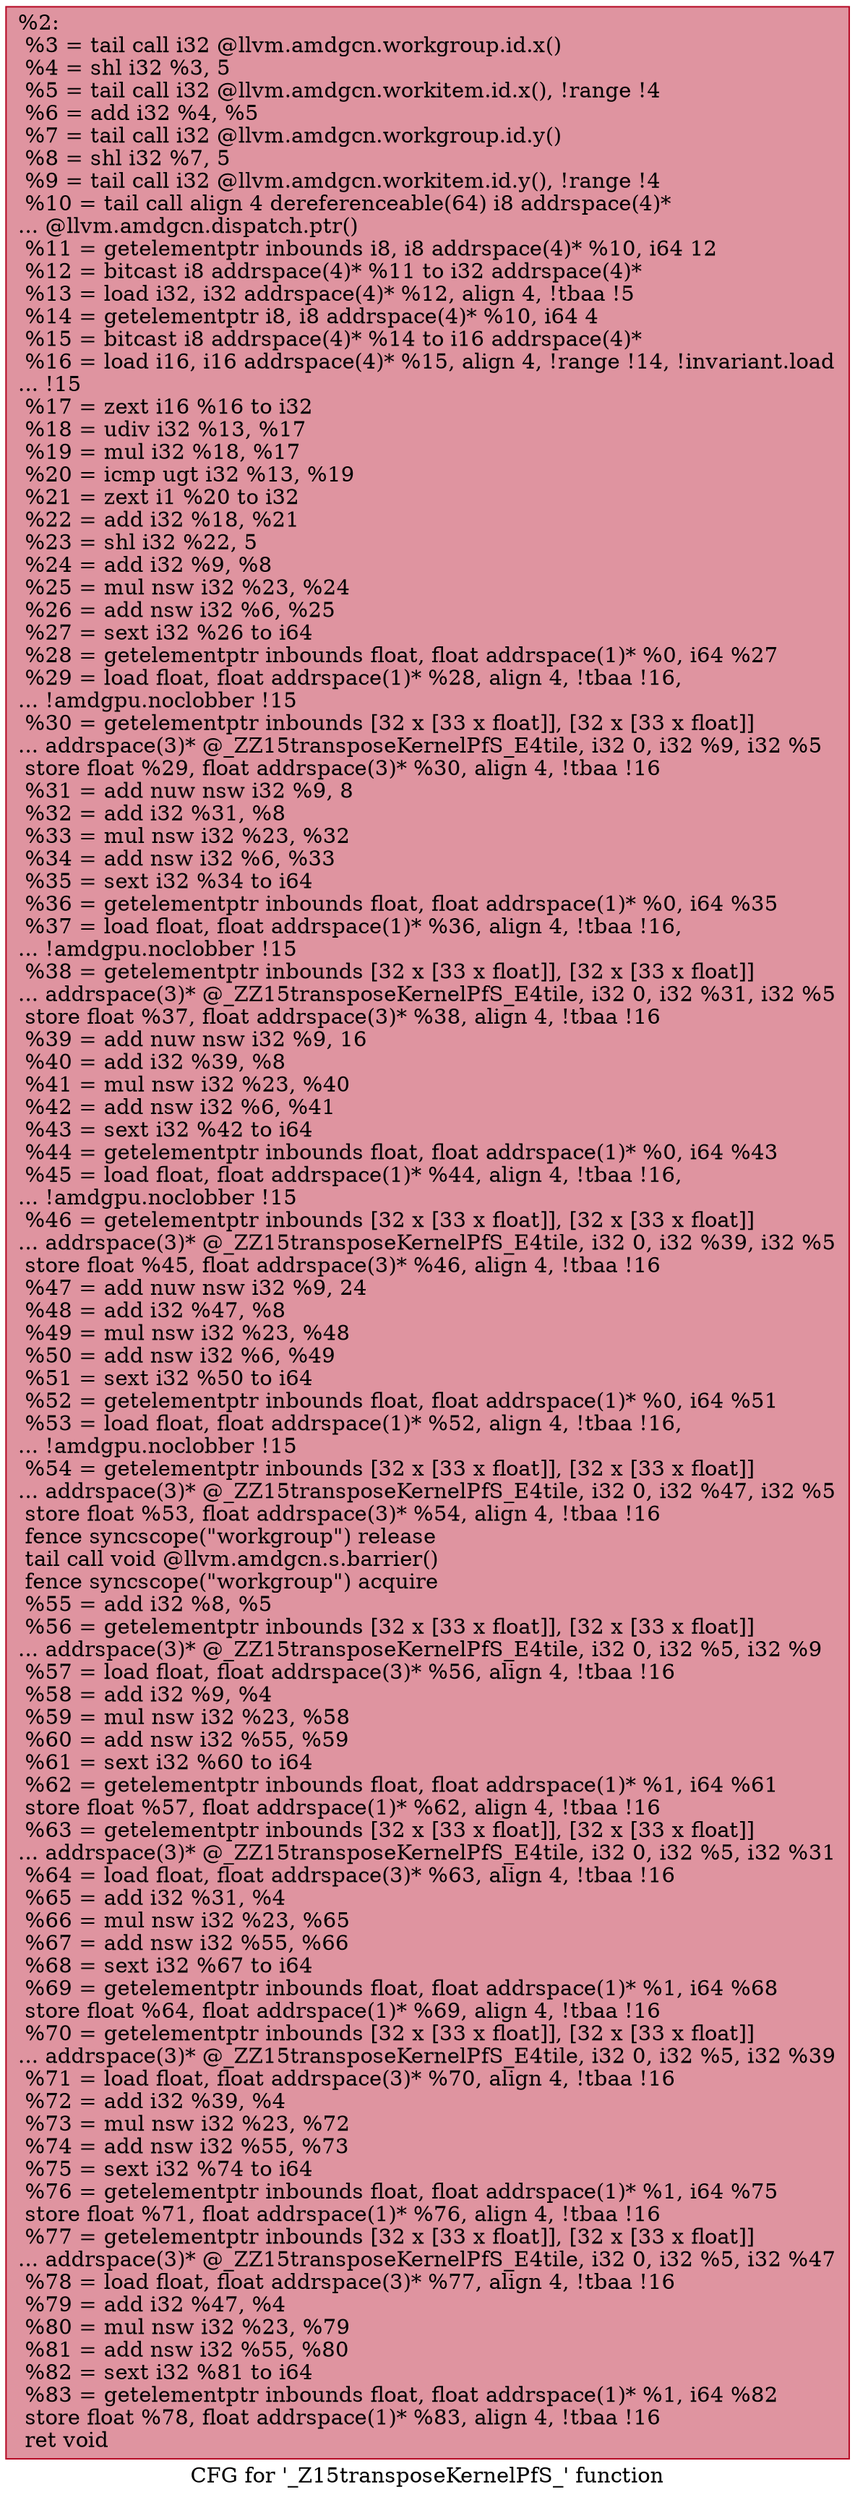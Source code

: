 digraph "CFG for '_Z15transposeKernelPfS_' function" {
	label="CFG for '_Z15transposeKernelPfS_' function";

	Node0x5de0d90 [shape=record,color="#b70d28ff", style=filled, fillcolor="#b70d2870",label="{%2:\l  %3 = tail call i32 @llvm.amdgcn.workgroup.id.x()\l  %4 = shl i32 %3, 5\l  %5 = tail call i32 @llvm.amdgcn.workitem.id.x(), !range !4\l  %6 = add i32 %4, %5\l  %7 = tail call i32 @llvm.amdgcn.workgroup.id.y()\l  %8 = shl i32 %7, 5\l  %9 = tail call i32 @llvm.amdgcn.workitem.id.y(), !range !4\l  %10 = tail call align 4 dereferenceable(64) i8 addrspace(4)*\l... @llvm.amdgcn.dispatch.ptr()\l  %11 = getelementptr inbounds i8, i8 addrspace(4)* %10, i64 12\l  %12 = bitcast i8 addrspace(4)* %11 to i32 addrspace(4)*\l  %13 = load i32, i32 addrspace(4)* %12, align 4, !tbaa !5\l  %14 = getelementptr i8, i8 addrspace(4)* %10, i64 4\l  %15 = bitcast i8 addrspace(4)* %14 to i16 addrspace(4)*\l  %16 = load i16, i16 addrspace(4)* %15, align 4, !range !14, !invariant.load\l... !15\l  %17 = zext i16 %16 to i32\l  %18 = udiv i32 %13, %17\l  %19 = mul i32 %18, %17\l  %20 = icmp ugt i32 %13, %19\l  %21 = zext i1 %20 to i32\l  %22 = add i32 %18, %21\l  %23 = shl i32 %22, 5\l  %24 = add i32 %9, %8\l  %25 = mul nsw i32 %23, %24\l  %26 = add nsw i32 %6, %25\l  %27 = sext i32 %26 to i64\l  %28 = getelementptr inbounds float, float addrspace(1)* %0, i64 %27\l  %29 = load float, float addrspace(1)* %28, align 4, !tbaa !16,\l... !amdgpu.noclobber !15\l  %30 = getelementptr inbounds [32 x [33 x float]], [32 x [33 x float]]\l... addrspace(3)* @_ZZ15transposeKernelPfS_E4tile, i32 0, i32 %9, i32 %5\l  store float %29, float addrspace(3)* %30, align 4, !tbaa !16\l  %31 = add nuw nsw i32 %9, 8\l  %32 = add i32 %31, %8\l  %33 = mul nsw i32 %23, %32\l  %34 = add nsw i32 %6, %33\l  %35 = sext i32 %34 to i64\l  %36 = getelementptr inbounds float, float addrspace(1)* %0, i64 %35\l  %37 = load float, float addrspace(1)* %36, align 4, !tbaa !16,\l... !amdgpu.noclobber !15\l  %38 = getelementptr inbounds [32 x [33 x float]], [32 x [33 x float]]\l... addrspace(3)* @_ZZ15transposeKernelPfS_E4tile, i32 0, i32 %31, i32 %5\l  store float %37, float addrspace(3)* %38, align 4, !tbaa !16\l  %39 = add nuw nsw i32 %9, 16\l  %40 = add i32 %39, %8\l  %41 = mul nsw i32 %23, %40\l  %42 = add nsw i32 %6, %41\l  %43 = sext i32 %42 to i64\l  %44 = getelementptr inbounds float, float addrspace(1)* %0, i64 %43\l  %45 = load float, float addrspace(1)* %44, align 4, !tbaa !16,\l... !amdgpu.noclobber !15\l  %46 = getelementptr inbounds [32 x [33 x float]], [32 x [33 x float]]\l... addrspace(3)* @_ZZ15transposeKernelPfS_E4tile, i32 0, i32 %39, i32 %5\l  store float %45, float addrspace(3)* %46, align 4, !tbaa !16\l  %47 = add nuw nsw i32 %9, 24\l  %48 = add i32 %47, %8\l  %49 = mul nsw i32 %23, %48\l  %50 = add nsw i32 %6, %49\l  %51 = sext i32 %50 to i64\l  %52 = getelementptr inbounds float, float addrspace(1)* %0, i64 %51\l  %53 = load float, float addrspace(1)* %52, align 4, !tbaa !16,\l... !amdgpu.noclobber !15\l  %54 = getelementptr inbounds [32 x [33 x float]], [32 x [33 x float]]\l... addrspace(3)* @_ZZ15transposeKernelPfS_E4tile, i32 0, i32 %47, i32 %5\l  store float %53, float addrspace(3)* %54, align 4, !tbaa !16\l  fence syncscope(\"workgroup\") release\l  tail call void @llvm.amdgcn.s.barrier()\l  fence syncscope(\"workgroup\") acquire\l  %55 = add i32 %8, %5\l  %56 = getelementptr inbounds [32 x [33 x float]], [32 x [33 x float]]\l... addrspace(3)* @_ZZ15transposeKernelPfS_E4tile, i32 0, i32 %5, i32 %9\l  %57 = load float, float addrspace(3)* %56, align 4, !tbaa !16\l  %58 = add i32 %9, %4\l  %59 = mul nsw i32 %23, %58\l  %60 = add nsw i32 %55, %59\l  %61 = sext i32 %60 to i64\l  %62 = getelementptr inbounds float, float addrspace(1)* %1, i64 %61\l  store float %57, float addrspace(1)* %62, align 4, !tbaa !16\l  %63 = getelementptr inbounds [32 x [33 x float]], [32 x [33 x float]]\l... addrspace(3)* @_ZZ15transposeKernelPfS_E4tile, i32 0, i32 %5, i32 %31\l  %64 = load float, float addrspace(3)* %63, align 4, !tbaa !16\l  %65 = add i32 %31, %4\l  %66 = mul nsw i32 %23, %65\l  %67 = add nsw i32 %55, %66\l  %68 = sext i32 %67 to i64\l  %69 = getelementptr inbounds float, float addrspace(1)* %1, i64 %68\l  store float %64, float addrspace(1)* %69, align 4, !tbaa !16\l  %70 = getelementptr inbounds [32 x [33 x float]], [32 x [33 x float]]\l... addrspace(3)* @_ZZ15transposeKernelPfS_E4tile, i32 0, i32 %5, i32 %39\l  %71 = load float, float addrspace(3)* %70, align 4, !tbaa !16\l  %72 = add i32 %39, %4\l  %73 = mul nsw i32 %23, %72\l  %74 = add nsw i32 %55, %73\l  %75 = sext i32 %74 to i64\l  %76 = getelementptr inbounds float, float addrspace(1)* %1, i64 %75\l  store float %71, float addrspace(1)* %76, align 4, !tbaa !16\l  %77 = getelementptr inbounds [32 x [33 x float]], [32 x [33 x float]]\l... addrspace(3)* @_ZZ15transposeKernelPfS_E4tile, i32 0, i32 %5, i32 %47\l  %78 = load float, float addrspace(3)* %77, align 4, !tbaa !16\l  %79 = add i32 %47, %4\l  %80 = mul nsw i32 %23, %79\l  %81 = add nsw i32 %55, %80\l  %82 = sext i32 %81 to i64\l  %83 = getelementptr inbounds float, float addrspace(1)* %1, i64 %82\l  store float %78, float addrspace(1)* %83, align 4, !tbaa !16\l  ret void\l}"];
}
